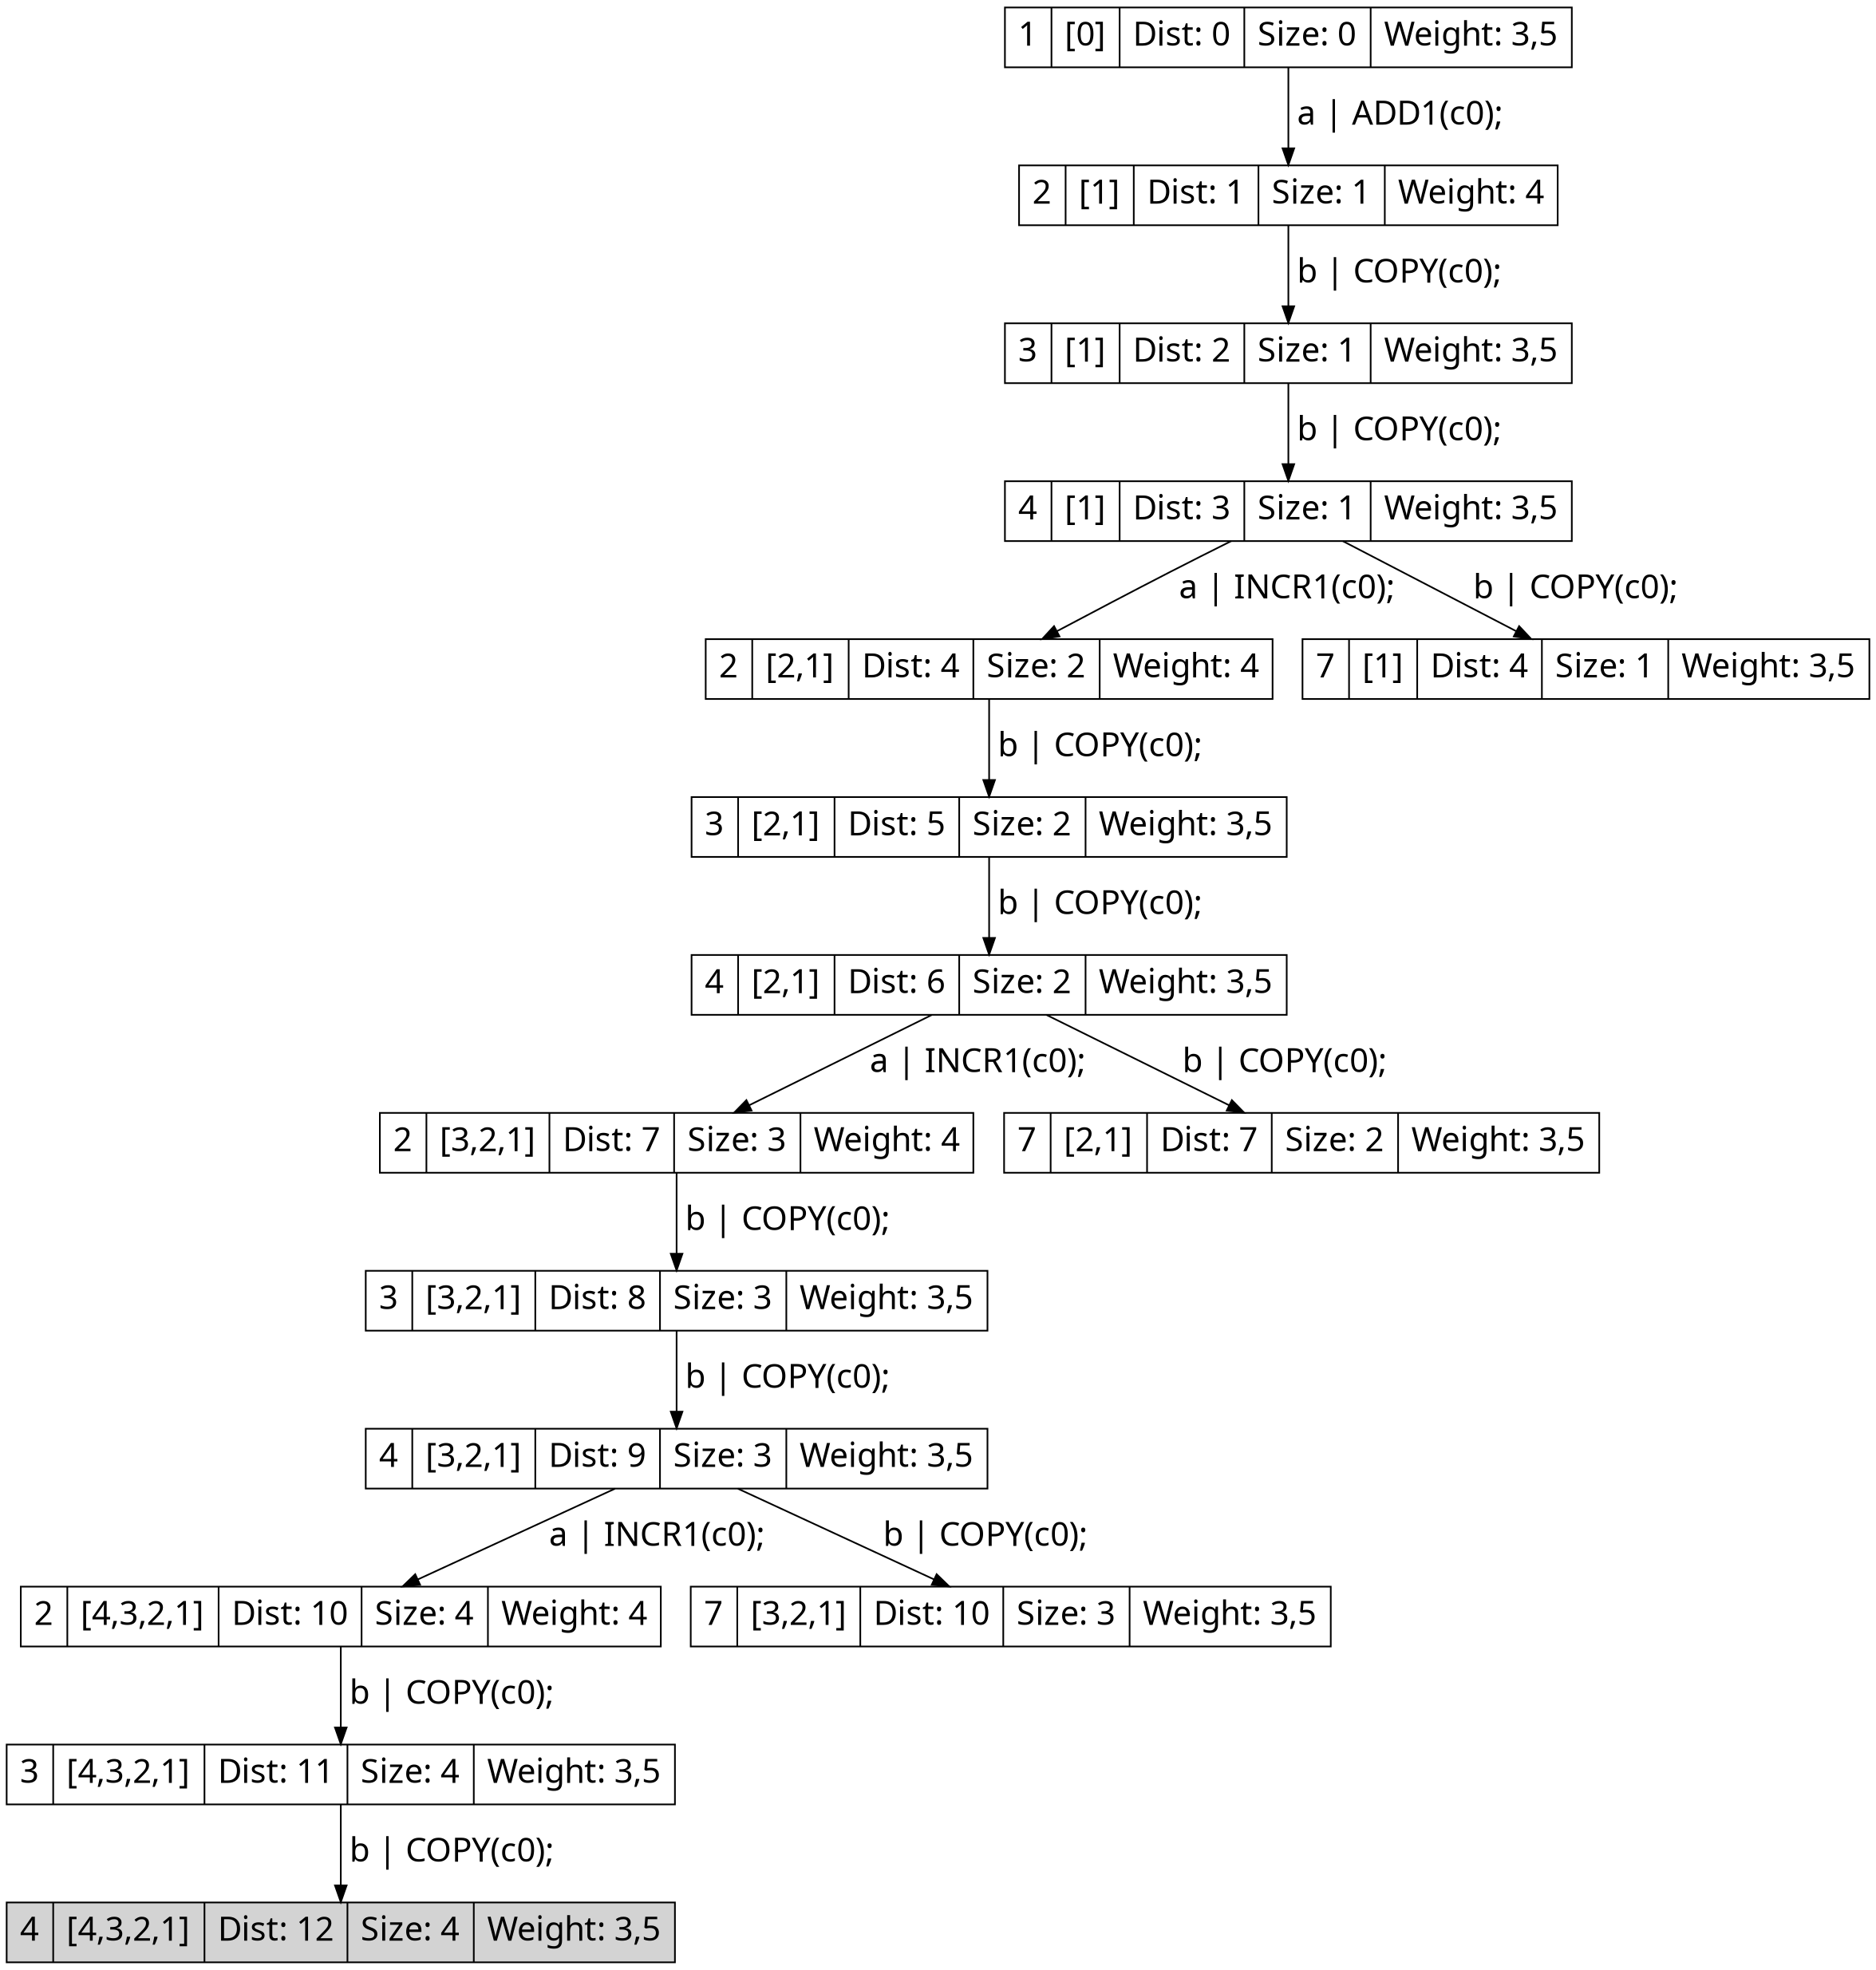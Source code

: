 digraph g{
node[shape=record fontname=Calibri fontsize = 20]
edge[fontname = Calibri fontsize = 20]
0->1[label=" a | ADD1(c0); "]
0[label="1 | [0] | Dist: 0 | Size: 0 | Weight: 3,5"]
1[label="2 | [1] | Dist: 1 | Size: 1 | Weight: 4"]
1->2[label=" b | COPY(c0); "]
1[label="2 | [1] | Dist: 1 | Size: 1 | Weight: 4"]
2[label="3 | [1] | Dist: 2 | Size: 1 | Weight: 3,5"]
2->3[label=" b | COPY(c0); "]
2[label="3 | [1] | Dist: 2 | Size: 1 | Weight: 3,5"]
3[label="4 | [1] | Dist: 3 | Size: 1 | Weight: 3,5"]
3->4[label=" a | INCR1(c0); "]
3[label="4 | [1] | Dist: 3 | Size: 1 | Weight: 3,5"]
4[label="2 | [2,1] | Dist: 4 | Size: 2 | Weight: 4"]
3->5[label=" b | COPY(c0); "]
3[label="4 | [1] | Dist: 3 | Size: 1 | Weight: 3,5"]
5[label="7 | [1] | Dist: 4 | Size: 1 | Weight: 3,5"]
4->6[label=" b | COPY(c0); "]
4[label="2 | [2,1] | Dist: 4 | Size: 2 | Weight: 4"]
6[label="3 | [2,1] | Dist: 5 | Size: 2 | Weight: 3,5"]
6->7[label=" b | COPY(c0); "]
6[label="3 | [2,1] | Dist: 5 | Size: 2 | Weight: 3,5"]
7[label="4 | [2,1] | Dist: 6 | Size: 2 | Weight: 3,5"]
7->8[label=" a | INCR1(c0); "]
7[label="4 | [2,1] | Dist: 6 | Size: 2 | Weight: 3,5"]
8[label="2 | [3,2,1] | Dist: 7 | Size: 3 | Weight: 4"]
7->9[label=" b | COPY(c0); "]
7[label="4 | [2,1] | Dist: 6 | Size: 2 | Weight: 3,5"]
9[label="7 | [2,1] | Dist: 7 | Size: 2 | Weight: 3,5"]
8->10[label=" b | COPY(c0); "]
8[label="2 | [3,2,1] | Dist: 7 | Size: 3 | Weight: 4"]
10[label="3 | [3,2,1] | Dist: 8 | Size: 3 | Weight: 3,5"]
10->11[label=" b | COPY(c0); "]
10[label="3 | [3,2,1] | Dist: 8 | Size: 3 | Weight: 3,5"]
11[label="4 | [3,2,1] | Dist: 9 | Size: 3 | Weight: 3,5"]
11->12[label=" a | INCR1(c0); "]
11[label="4 | [3,2,1] | Dist: 9 | Size: 3 | Weight: 3,5"]
12[label="2 | [4,3,2,1] | Dist: 10 | Size: 4 | Weight: 4"]
11->13[label=" b | COPY(c0); "]
11[label="4 | [3,2,1] | Dist: 9 | Size: 3 | Weight: 3,5"]
13[label="7 | [3,2,1] | Dist: 10 | Size: 3 | Weight: 3,5"]
12->14[label=" b | COPY(c0); "]
12[label="2 | [4,3,2,1] | Dist: 10 | Size: 4 | Weight: 4"]
14[label="3 | [4,3,2,1] | Dist: 11 | Size: 4 | Weight: 3,5"]
14->15[label=" b | COPY(c0); "]
14[label="3 | [4,3,2,1] | Dist: 11 | Size: 4 | Weight: 3,5"]
15[label="4 | [4,3,2,1] | Dist: 12 | Size: 4 | Weight: 3,5"]
15[fillcolor = lightgrey, style=filled]}

